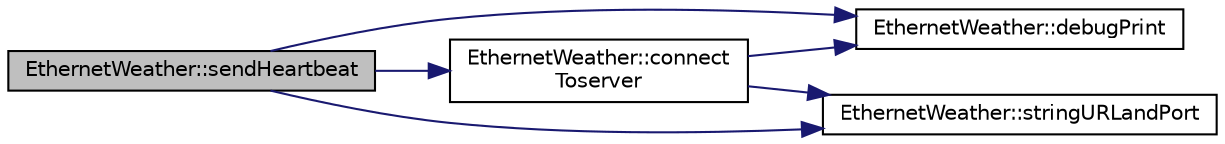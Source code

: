 digraph "EthernetWeather::sendHeartbeat"
{
  edge [fontname="Helvetica",fontsize="10",labelfontname="Helvetica",labelfontsize="10"];
  node [fontname="Helvetica",fontsize="10",shape=record];
  rankdir="LR";
  Node1 [label="EthernetWeather::sendHeartbeat",height=0.2,width=0.4,color="black", fillcolor="grey75", style="filled" fontcolor="black"];
  Node1 -> Node2 [color="midnightblue",fontsize="10",style="solid",fontname="Helvetica"];
  Node2 [label="EthernetWeather::connect\lToserver",height=0.2,width=0.4,color="black", fillcolor="white", style="filled",URL="$classEthernetWeather.html#a72aa1478c7a883d77cfda22a06463e17"];
  Node2 -> Node3 [color="midnightblue",fontsize="10",style="solid",fontname="Helvetica"];
  Node3 [label="EthernetWeather::debugPrint",height=0.2,width=0.4,color="black", fillcolor="white", style="filled",URL="$classEthernetWeather.html#afca6c0ec4afe480c5ac6e3abdb9fafe5"];
  Node2 -> Node4 [color="midnightblue",fontsize="10",style="solid",fontname="Helvetica"];
  Node4 [label="EthernetWeather::stringURLandPort",height=0.2,width=0.4,color="black", fillcolor="white", style="filled",URL="$classEthernetWeather.html#a3a56f511e6d9000df2f4a23c7af3223f"];
  Node1 -> Node3 [color="midnightblue",fontsize="10",style="solid",fontname="Helvetica"];
  Node1 -> Node4 [color="midnightblue",fontsize="10",style="solid",fontname="Helvetica"];
}
